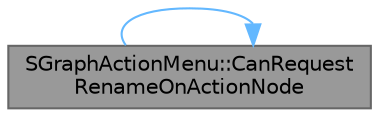 digraph "SGraphActionMenu::CanRequestRenameOnActionNode"
{
 // INTERACTIVE_SVG=YES
 // LATEX_PDF_SIZE
  bgcolor="transparent";
  edge [fontname=Helvetica,fontsize=10,labelfontname=Helvetica,labelfontsize=10];
  node [fontname=Helvetica,fontsize=10,shape=box,height=0.2,width=0.4];
  rankdir="LR";
  Node1 [id="Node000001",label="SGraphActionMenu::CanRequest\lRenameOnActionNode",height=0.2,width=0.4,color="gray40", fillcolor="grey60", style="filled", fontcolor="black",tooltip="Queries if a rename on the selected action node is possible."];
  Node1 -> Node1 [id="edge1_Node000001_Node000001",color="steelblue1",style="solid",tooltip=" "];
}
